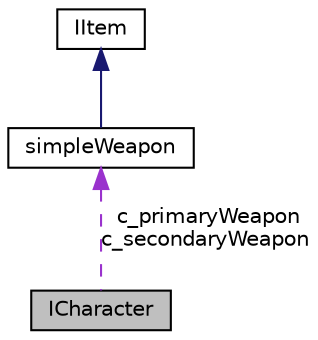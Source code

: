 digraph "ICharacter"
{
 // LATEX_PDF_SIZE
  edge [fontname="Helvetica",fontsize="10",labelfontname="Helvetica",labelfontsize="10"];
  node [fontname="Helvetica",fontsize="10",shape=record];
  Node1 [label="ICharacter",height=0.2,width=0.4,color="black", fillcolor="grey75", style="filled", fontcolor="black",tooltip=" "];
  Node2 -> Node1 [dir="back",color="darkorchid3",fontsize="10",style="dashed",label=" c_primaryWeapon\nc_secondaryWeapon" ,fontname="Helvetica"];
  Node2 [label="simpleWeapon",height=0.2,width=0.4,color="black", fillcolor="white", style="filled",URL="$classsimpleWeapon.html",tooltip=" "];
  Node3 -> Node2 [dir="back",color="midnightblue",fontsize="10",style="solid",fontname="Helvetica"];
  Node3 [label="IItem",height=0.2,width=0.4,color="black", fillcolor="white", style="filled",URL="$classIItem.html",tooltip=" "];
}
